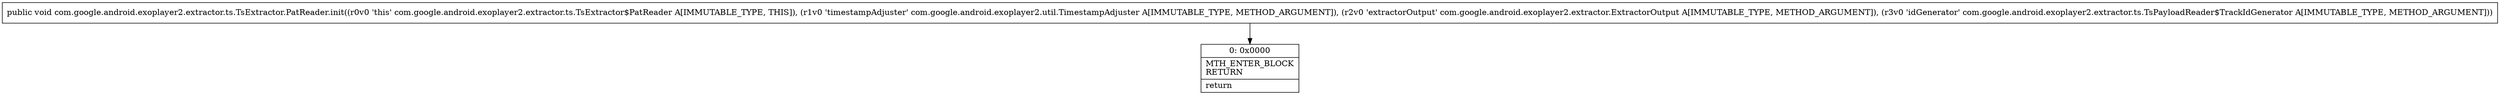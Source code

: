 digraph "CFG forcom.google.android.exoplayer2.extractor.ts.TsExtractor.PatReader.init(Lcom\/google\/android\/exoplayer2\/util\/TimestampAdjuster;Lcom\/google\/android\/exoplayer2\/extractor\/ExtractorOutput;Lcom\/google\/android\/exoplayer2\/extractor\/ts\/TsPayloadReader$TrackIdGenerator;)V" {
Node_0 [shape=record,label="{0\:\ 0x0000|MTH_ENTER_BLOCK\lRETURN\l|return\l}"];
MethodNode[shape=record,label="{public void com.google.android.exoplayer2.extractor.ts.TsExtractor.PatReader.init((r0v0 'this' com.google.android.exoplayer2.extractor.ts.TsExtractor$PatReader A[IMMUTABLE_TYPE, THIS]), (r1v0 'timestampAdjuster' com.google.android.exoplayer2.util.TimestampAdjuster A[IMMUTABLE_TYPE, METHOD_ARGUMENT]), (r2v0 'extractorOutput' com.google.android.exoplayer2.extractor.ExtractorOutput A[IMMUTABLE_TYPE, METHOD_ARGUMENT]), (r3v0 'idGenerator' com.google.android.exoplayer2.extractor.ts.TsPayloadReader$TrackIdGenerator A[IMMUTABLE_TYPE, METHOD_ARGUMENT])) }"];
MethodNode -> Node_0;
}

